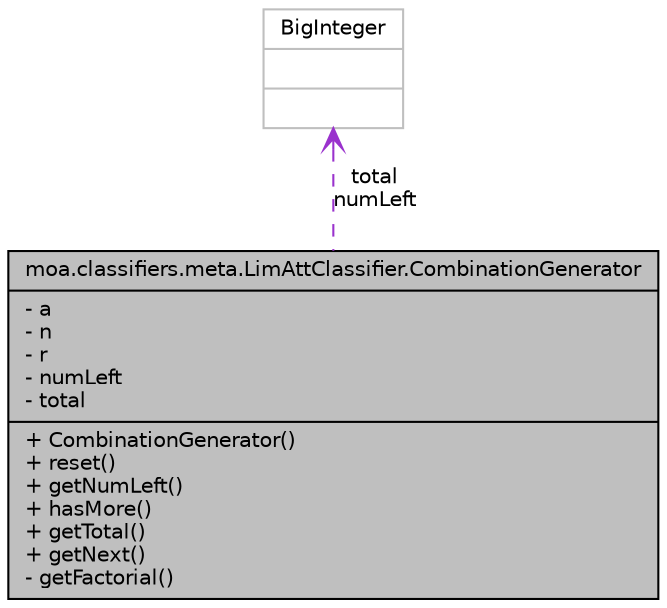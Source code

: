 digraph G
{
  edge [fontname="Helvetica",fontsize="10",labelfontname="Helvetica",labelfontsize="10"];
  node [fontname="Helvetica",fontsize="10",shape=record];
  Node1 [label="{moa.classifiers.meta.LimAttClassifier.CombinationGenerator\n|- a\l- n\l- r\l- numLeft\l- total\l|+ CombinationGenerator()\l+ reset()\l+ getNumLeft()\l+ hasMore()\l+ getTotal()\l+ getNext()\l- getFactorial()\l}",height=0.2,width=0.4,color="black", fillcolor="grey75", style="filled" fontcolor="black"];
  Node2 -> Node1 [dir=back,color="darkorchid3",fontsize="10",style="dashed",label="total\nnumLeft",arrowtail="open",fontname="Helvetica"];
  Node2 [label="{BigInteger\n||}",height=0.2,width=0.4,color="grey75", fillcolor="white", style="filled"];
}
